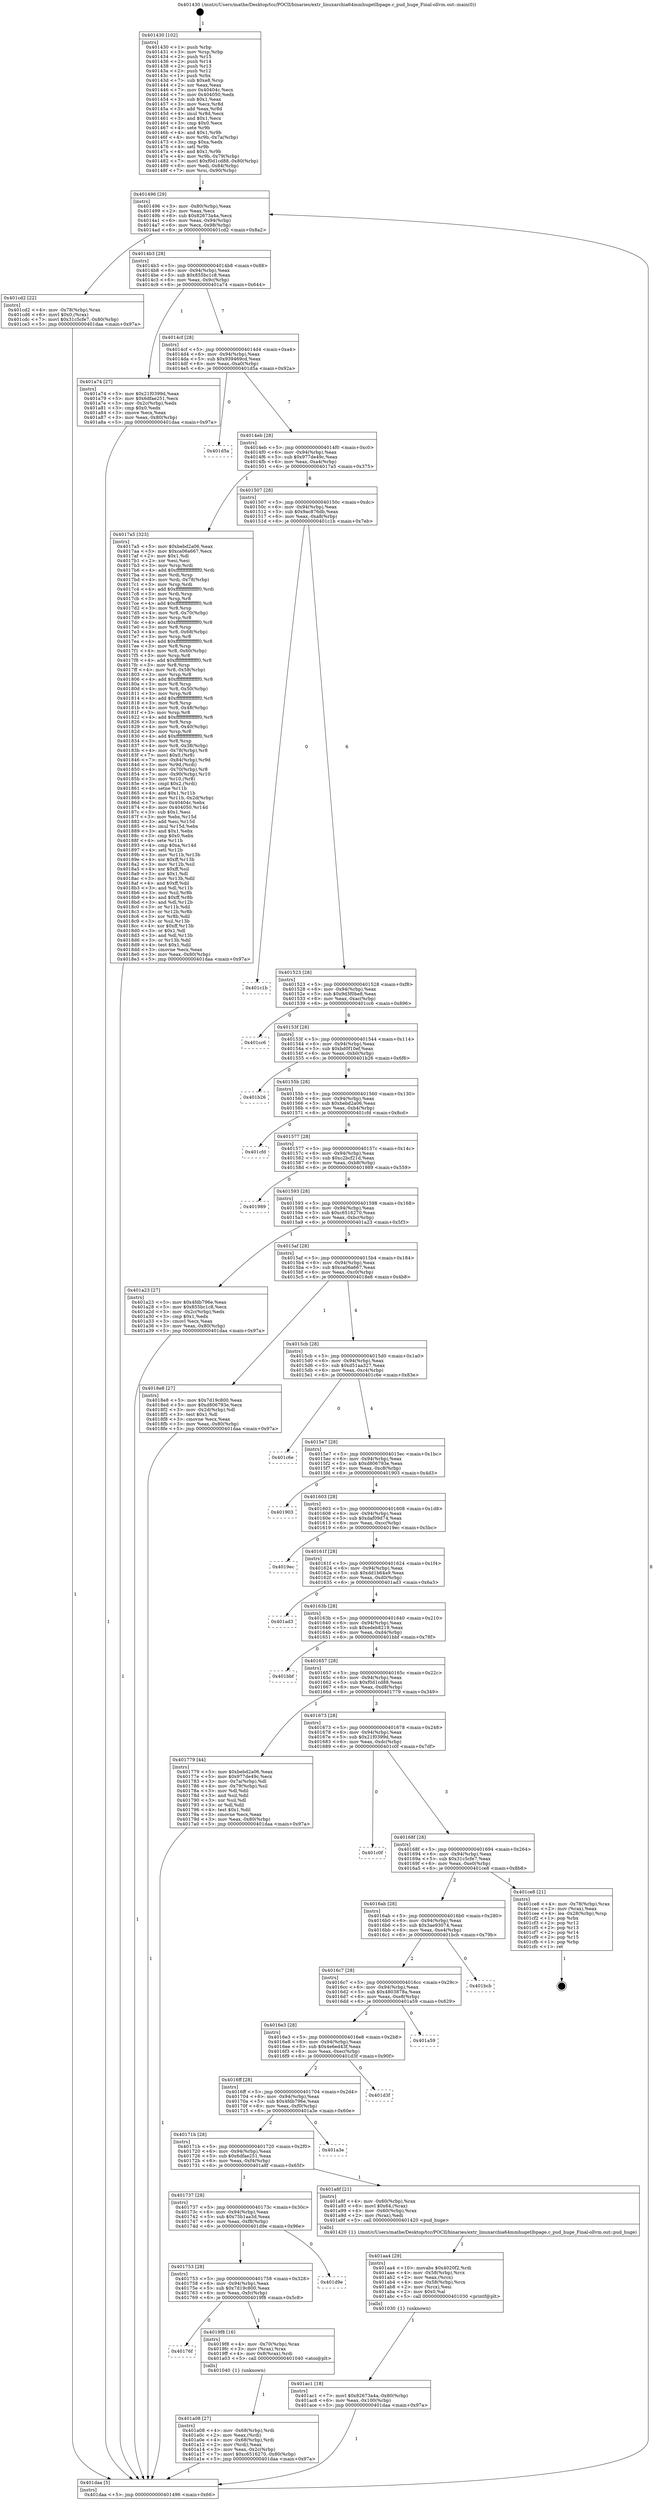 digraph "0x401430" {
  label = "0x401430 (/mnt/c/Users/mathe/Desktop/tcc/POCII/binaries/extr_linuxarchia64mmhugetlbpage.c_pud_huge_Final-ollvm.out::main(0))"
  labelloc = "t"
  node[shape=record]

  Entry [label="",width=0.3,height=0.3,shape=circle,fillcolor=black,style=filled]
  "0x401496" [label="{
     0x401496 [29]\l
     | [instrs]\l
     &nbsp;&nbsp;0x401496 \<+3\>: mov -0x80(%rbp),%eax\l
     &nbsp;&nbsp;0x401499 \<+2\>: mov %eax,%ecx\l
     &nbsp;&nbsp;0x40149b \<+6\>: sub $0x82673a4a,%ecx\l
     &nbsp;&nbsp;0x4014a1 \<+6\>: mov %eax,-0x94(%rbp)\l
     &nbsp;&nbsp;0x4014a7 \<+6\>: mov %ecx,-0x98(%rbp)\l
     &nbsp;&nbsp;0x4014ad \<+6\>: je 0000000000401cd2 \<main+0x8a2\>\l
  }"]
  "0x401cd2" [label="{
     0x401cd2 [22]\l
     | [instrs]\l
     &nbsp;&nbsp;0x401cd2 \<+4\>: mov -0x78(%rbp),%rax\l
     &nbsp;&nbsp;0x401cd6 \<+6\>: movl $0x0,(%rax)\l
     &nbsp;&nbsp;0x401cdc \<+7\>: movl $0x31c5cfe7,-0x80(%rbp)\l
     &nbsp;&nbsp;0x401ce3 \<+5\>: jmp 0000000000401daa \<main+0x97a\>\l
  }"]
  "0x4014b3" [label="{
     0x4014b3 [28]\l
     | [instrs]\l
     &nbsp;&nbsp;0x4014b3 \<+5\>: jmp 00000000004014b8 \<main+0x88\>\l
     &nbsp;&nbsp;0x4014b8 \<+6\>: mov -0x94(%rbp),%eax\l
     &nbsp;&nbsp;0x4014be \<+5\>: sub $0x855bc1c8,%eax\l
     &nbsp;&nbsp;0x4014c3 \<+6\>: mov %eax,-0x9c(%rbp)\l
     &nbsp;&nbsp;0x4014c9 \<+6\>: je 0000000000401a74 \<main+0x644\>\l
  }"]
  Exit [label="",width=0.3,height=0.3,shape=circle,fillcolor=black,style=filled,peripheries=2]
  "0x401a74" [label="{
     0x401a74 [27]\l
     | [instrs]\l
     &nbsp;&nbsp;0x401a74 \<+5\>: mov $0x21f0399d,%eax\l
     &nbsp;&nbsp;0x401a79 \<+5\>: mov $0x6dfae251,%ecx\l
     &nbsp;&nbsp;0x401a7e \<+3\>: mov -0x2c(%rbp),%edx\l
     &nbsp;&nbsp;0x401a81 \<+3\>: cmp $0x0,%edx\l
     &nbsp;&nbsp;0x401a84 \<+3\>: cmove %ecx,%eax\l
     &nbsp;&nbsp;0x401a87 \<+3\>: mov %eax,-0x80(%rbp)\l
     &nbsp;&nbsp;0x401a8a \<+5\>: jmp 0000000000401daa \<main+0x97a\>\l
  }"]
  "0x4014cf" [label="{
     0x4014cf [28]\l
     | [instrs]\l
     &nbsp;&nbsp;0x4014cf \<+5\>: jmp 00000000004014d4 \<main+0xa4\>\l
     &nbsp;&nbsp;0x4014d4 \<+6\>: mov -0x94(%rbp),%eax\l
     &nbsp;&nbsp;0x4014da \<+5\>: sub $0x939469cd,%eax\l
     &nbsp;&nbsp;0x4014df \<+6\>: mov %eax,-0xa0(%rbp)\l
     &nbsp;&nbsp;0x4014e5 \<+6\>: je 0000000000401d5a \<main+0x92a\>\l
  }"]
  "0x401ac1" [label="{
     0x401ac1 [18]\l
     | [instrs]\l
     &nbsp;&nbsp;0x401ac1 \<+7\>: movl $0x82673a4a,-0x80(%rbp)\l
     &nbsp;&nbsp;0x401ac8 \<+6\>: mov %eax,-0x100(%rbp)\l
     &nbsp;&nbsp;0x401ace \<+5\>: jmp 0000000000401daa \<main+0x97a\>\l
  }"]
  "0x401d5a" [label="{
     0x401d5a\l
  }", style=dashed]
  "0x4014eb" [label="{
     0x4014eb [28]\l
     | [instrs]\l
     &nbsp;&nbsp;0x4014eb \<+5\>: jmp 00000000004014f0 \<main+0xc0\>\l
     &nbsp;&nbsp;0x4014f0 \<+6\>: mov -0x94(%rbp),%eax\l
     &nbsp;&nbsp;0x4014f6 \<+5\>: sub $0x977de49c,%eax\l
     &nbsp;&nbsp;0x4014fb \<+6\>: mov %eax,-0xa4(%rbp)\l
     &nbsp;&nbsp;0x401501 \<+6\>: je 00000000004017a5 \<main+0x375\>\l
  }"]
  "0x401aa4" [label="{
     0x401aa4 [29]\l
     | [instrs]\l
     &nbsp;&nbsp;0x401aa4 \<+10\>: movabs $0x4020f2,%rdi\l
     &nbsp;&nbsp;0x401aae \<+4\>: mov -0x58(%rbp),%rcx\l
     &nbsp;&nbsp;0x401ab2 \<+2\>: mov %eax,(%rcx)\l
     &nbsp;&nbsp;0x401ab4 \<+4\>: mov -0x58(%rbp),%rcx\l
     &nbsp;&nbsp;0x401ab8 \<+2\>: mov (%rcx),%esi\l
     &nbsp;&nbsp;0x401aba \<+2\>: mov $0x0,%al\l
     &nbsp;&nbsp;0x401abc \<+5\>: call 0000000000401030 \<printf@plt\>\l
     | [calls]\l
     &nbsp;&nbsp;0x401030 \{1\} (unknown)\l
  }"]
  "0x4017a5" [label="{
     0x4017a5 [323]\l
     | [instrs]\l
     &nbsp;&nbsp;0x4017a5 \<+5\>: mov $0xbebd2a06,%eax\l
     &nbsp;&nbsp;0x4017aa \<+5\>: mov $0xca06a667,%ecx\l
     &nbsp;&nbsp;0x4017af \<+2\>: mov $0x1,%dl\l
     &nbsp;&nbsp;0x4017b1 \<+2\>: xor %esi,%esi\l
     &nbsp;&nbsp;0x4017b3 \<+3\>: mov %rsp,%rdi\l
     &nbsp;&nbsp;0x4017b6 \<+4\>: add $0xfffffffffffffff0,%rdi\l
     &nbsp;&nbsp;0x4017ba \<+3\>: mov %rdi,%rsp\l
     &nbsp;&nbsp;0x4017bd \<+4\>: mov %rdi,-0x78(%rbp)\l
     &nbsp;&nbsp;0x4017c1 \<+3\>: mov %rsp,%rdi\l
     &nbsp;&nbsp;0x4017c4 \<+4\>: add $0xfffffffffffffff0,%rdi\l
     &nbsp;&nbsp;0x4017c8 \<+3\>: mov %rdi,%rsp\l
     &nbsp;&nbsp;0x4017cb \<+3\>: mov %rsp,%r8\l
     &nbsp;&nbsp;0x4017ce \<+4\>: add $0xfffffffffffffff0,%r8\l
     &nbsp;&nbsp;0x4017d2 \<+3\>: mov %r8,%rsp\l
     &nbsp;&nbsp;0x4017d5 \<+4\>: mov %r8,-0x70(%rbp)\l
     &nbsp;&nbsp;0x4017d9 \<+3\>: mov %rsp,%r8\l
     &nbsp;&nbsp;0x4017dc \<+4\>: add $0xfffffffffffffff0,%r8\l
     &nbsp;&nbsp;0x4017e0 \<+3\>: mov %r8,%rsp\l
     &nbsp;&nbsp;0x4017e3 \<+4\>: mov %r8,-0x68(%rbp)\l
     &nbsp;&nbsp;0x4017e7 \<+3\>: mov %rsp,%r8\l
     &nbsp;&nbsp;0x4017ea \<+4\>: add $0xfffffffffffffff0,%r8\l
     &nbsp;&nbsp;0x4017ee \<+3\>: mov %r8,%rsp\l
     &nbsp;&nbsp;0x4017f1 \<+4\>: mov %r8,-0x60(%rbp)\l
     &nbsp;&nbsp;0x4017f5 \<+3\>: mov %rsp,%r8\l
     &nbsp;&nbsp;0x4017f8 \<+4\>: add $0xfffffffffffffff0,%r8\l
     &nbsp;&nbsp;0x4017fc \<+3\>: mov %r8,%rsp\l
     &nbsp;&nbsp;0x4017ff \<+4\>: mov %r8,-0x58(%rbp)\l
     &nbsp;&nbsp;0x401803 \<+3\>: mov %rsp,%r8\l
     &nbsp;&nbsp;0x401806 \<+4\>: add $0xfffffffffffffff0,%r8\l
     &nbsp;&nbsp;0x40180a \<+3\>: mov %r8,%rsp\l
     &nbsp;&nbsp;0x40180d \<+4\>: mov %r8,-0x50(%rbp)\l
     &nbsp;&nbsp;0x401811 \<+3\>: mov %rsp,%r8\l
     &nbsp;&nbsp;0x401814 \<+4\>: add $0xfffffffffffffff0,%r8\l
     &nbsp;&nbsp;0x401818 \<+3\>: mov %r8,%rsp\l
     &nbsp;&nbsp;0x40181b \<+4\>: mov %r8,-0x48(%rbp)\l
     &nbsp;&nbsp;0x40181f \<+3\>: mov %rsp,%r8\l
     &nbsp;&nbsp;0x401822 \<+4\>: add $0xfffffffffffffff0,%r8\l
     &nbsp;&nbsp;0x401826 \<+3\>: mov %r8,%rsp\l
     &nbsp;&nbsp;0x401829 \<+4\>: mov %r8,-0x40(%rbp)\l
     &nbsp;&nbsp;0x40182d \<+3\>: mov %rsp,%r8\l
     &nbsp;&nbsp;0x401830 \<+4\>: add $0xfffffffffffffff0,%r8\l
     &nbsp;&nbsp;0x401834 \<+3\>: mov %r8,%rsp\l
     &nbsp;&nbsp;0x401837 \<+4\>: mov %r8,-0x38(%rbp)\l
     &nbsp;&nbsp;0x40183b \<+4\>: mov -0x78(%rbp),%r8\l
     &nbsp;&nbsp;0x40183f \<+7\>: movl $0x0,(%r8)\l
     &nbsp;&nbsp;0x401846 \<+7\>: mov -0x84(%rbp),%r9d\l
     &nbsp;&nbsp;0x40184d \<+3\>: mov %r9d,(%rdi)\l
     &nbsp;&nbsp;0x401850 \<+4\>: mov -0x70(%rbp),%r8\l
     &nbsp;&nbsp;0x401854 \<+7\>: mov -0x90(%rbp),%r10\l
     &nbsp;&nbsp;0x40185b \<+3\>: mov %r10,(%r8)\l
     &nbsp;&nbsp;0x40185e \<+3\>: cmpl $0x2,(%rdi)\l
     &nbsp;&nbsp;0x401861 \<+4\>: setne %r11b\l
     &nbsp;&nbsp;0x401865 \<+4\>: and $0x1,%r11b\l
     &nbsp;&nbsp;0x401869 \<+4\>: mov %r11b,-0x2d(%rbp)\l
     &nbsp;&nbsp;0x40186d \<+7\>: mov 0x40404c,%ebx\l
     &nbsp;&nbsp;0x401874 \<+8\>: mov 0x404050,%r14d\l
     &nbsp;&nbsp;0x40187c \<+3\>: sub $0x1,%esi\l
     &nbsp;&nbsp;0x40187f \<+3\>: mov %ebx,%r15d\l
     &nbsp;&nbsp;0x401882 \<+3\>: add %esi,%r15d\l
     &nbsp;&nbsp;0x401885 \<+4\>: imul %r15d,%ebx\l
     &nbsp;&nbsp;0x401889 \<+3\>: and $0x1,%ebx\l
     &nbsp;&nbsp;0x40188c \<+3\>: cmp $0x0,%ebx\l
     &nbsp;&nbsp;0x40188f \<+4\>: sete %r11b\l
     &nbsp;&nbsp;0x401893 \<+4\>: cmp $0xa,%r14d\l
     &nbsp;&nbsp;0x401897 \<+4\>: setl %r12b\l
     &nbsp;&nbsp;0x40189b \<+3\>: mov %r11b,%r13b\l
     &nbsp;&nbsp;0x40189e \<+4\>: xor $0xff,%r13b\l
     &nbsp;&nbsp;0x4018a2 \<+3\>: mov %r12b,%sil\l
     &nbsp;&nbsp;0x4018a5 \<+4\>: xor $0xff,%sil\l
     &nbsp;&nbsp;0x4018a9 \<+3\>: xor $0x1,%dl\l
     &nbsp;&nbsp;0x4018ac \<+3\>: mov %r13b,%dil\l
     &nbsp;&nbsp;0x4018af \<+4\>: and $0xff,%dil\l
     &nbsp;&nbsp;0x4018b3 \<+3\>: and %dl,%r11b\l
     &nbsp;&nbsp;0x4018b6 \<+3\>: mov %sil,%r8b\l
     &nbsp;&nbsp;0x4018b9 \<+4\>: and $0xff,%r8b\l
     &nbsp;&nbsp;0x4018bd \<+3\>: and %dl,%r12b\l
     &nbsp;&nbsp;0x4018c0 \<+3\>: or %r11b,%dil\l
     &nbsp;&nbsp;0x4018c3 \<+3\>: or %r12b,%r8b\l
     &nbsp;&nbsp;0x4018c6 \<+3\>: xor %r8b,%dil\l
     &nbsp;&nbsp;0x4018c9 \<+3\>: or %sil,%r13b\l
     &nbsp;&nbsp;0x4018cc \<+4\>: xor $0xff,%r13b\l
     &nbsp;&nbsp;0x4018d0 \<+3\>: or $0x1,%dl\l
     &nbsp;&nbsp;0x4018d3 \<+3\>: and %dl,%r13b\l
     &nbsp;&nbsp;0x4018d6 \<+3\>: or %r13b,%dil\l
     &nbsp;&nbsp;0x4018d9 \<+4\>: test $0x1,%dil\l
     &nbsp;&nbsp;0x4018dd \<+3\>: cmovne %ecx,%eax\l
     &nbsp;&nbsp;0x4018e0 \<+3\>: mov %eax,-0x80(%rbp)\l
     &nbsp;&nbsp;0x4018e3 \<+5\>: jmp 0000000000401daa \<main+0x97a\>\l
  }"]
  "0x401507" [label="{
     0x401507 [28]\l
     | [instrs]\l
     &nbsp;&nbsp;0x401507 \<+5\>: jmp 000000000040150c \<main+0xdc\>\l
     &nbsp;&nbsp;0x40150c \<+6\>: mov -0x94(%rbp),%eax\l
     &nbsp;&nbsp;0x401512 \<+5\>: sub $0x9ac876db,%eax\l
     &nbsp;&nbsp;0x401517 \<+6\>: mov %eax,-0xa8(%rbp)\l
     &nbsp;&nbsp;0x40151d \<+6\>: je 0000000000401c1b \<main+0x7eb\>\l
  }"]
  "0x401a08" [label="{
     0x401a08 [27]\l
     | [instrs]\l
     &nbsp;&nbsp;0x401a08 \<+4\>: mov -0x68(%rbp),%rdi\l
     &nbsp;&nbsp;0x401a0c \<+2\>: mov %eax,(%rdi)\l
     &nbsp;&nbsp;0x401a0e \<+4\>: mov -0x68(%rbp),%rdi\l
     &nbsp;&nbsp;0x401a12 \<+2\>: mov (%rdi),%eax\l
     &nbsp;&nbsp;0x401a14 \<+3\>: mov %eax,-0x2c(%rbp)\l
     &nbsp;&nbsp;0x401a17 \<+7\>: movl $0xc6516270,-0x80(%rbp)\l
     &nbsp;&nbsp;0x401a1e \<+5\>: jmp 0000000000401daa \<main+0x97a\>\l
  }"]
  "0x401c1b" [label="{
     0x401c1b\l
  }", style=dashed]
  "0x401523" [label="{
     0x401523 [28]\l
     | [instrs]\l
     &nbsp;&nbsp;0x401523 \<+5\>: jmp 0000000000401528 \<main+0xf8\>\l
     &nbsp;&nbsp;0x401528 \<+6\>: mov -0x94(%rbp),%eax\l
     &nbsp;&nbsp;0x40152e \<+5\>: sub $0x9d3f0be8,%eax\l
     &nbsp;&nbsp;0x401533 \<+6\>: mov %eax,-0xac(%rbp)\l
     &nbsp;&nbsp;0x401539 \<+6\>: je 0000000000401cc6 \<main+0x896\>\l
  }"]
  "0x40176f" [label="{
     0x40176f\l
  }", style=dashed]
  "0x401cc6" [label="{
     0x401cc6\l
  }", style=dashed]
  "0x40153f" [label="{
     0x40153f [28]\l
     | [instrs]\l
     &nbsp;&nbsp;0x40153f \<+5\>: jmp 0000000000401544 \<main+0x114\>\l
     &nbsp;&nbsp;0x401544 \<+6\>: mov -0x94(%rbp),%eax\l
     &nbsp;&nbsp;0x40154a \<+5\>: sub $0xbd0f10ef,%eax\l
     &nbsp;&nbsp;0x40154f \<+6\>: mov %eax,-0xb0(%rbp)\l
     &nbsp;&nbsp;0x401555 \<+6\>: je 0000000000401b26 \<main+0x6f6\>\l
  }"]
  "0x4019f8" [label="{
     0x4019f8 [16]\l
     | [instrs]\l
     &nbsp;&nbsp;0x4019f8 \<+4\>: mov -0x70(%rbp),%rax\l
     &nbsp;&nbsp;0x4019fc \<+3\>: mov (%rax),%rax\l
     &nbsp;&nbsp;0x4019ff \<+4\>: mov 0x8(%rax),%rdi\l
     &nbsp;&nbsp;0x401a03 \<+5\>: call 0000000000401040 \<atoi@plt\>\l
     | [calls]\l
     &nbsp;&nbsp;0x401040 \{1\} (unknown)\l
  }"]
  "0x401b26" [label="{
     0x401b26\l
  }", style=dashed]
  "0x40155b" [label="{
     0x40155b [28]\l
     | [instrs]\l
     &nbsp;&nbsp;0x40155b \<+5\>: jmp 0000000000401560 \<main+0x130\>\l
     &nbsp;&nbsp;0x401560 \<+6\>: mov -0x94(%rbp),%eax\l
     &nbsp;&nbsp;0x401566 \<+5\>: sub $0xbebd2a06,%eax\l
     &nbsp;&nbsp;0x40156b \<+6\>: mov %eax,-0xb4(%rbp)\l
     &nbsp;&nbsp;0x401571 \<+6\>: je 0000000000401cfd \<main+0x8cd\>\l
  }"]
  "0x401753" [label="{
     0x401753 [28]\l
     | [instrs]\l
     &nbsp;&nbsp;0x401753 \<+5\>: jmp 0000000000401758 \<main+0x328\>\l
     &nbsp;&nbsp;0x401758 \<+6\>: mov -0x94(%rbp),%eax\l
     &nbsp;&nbsp;0x40175e \<+5\>: sub $0x7d19c800,%eax\l
     &nbsp;&nbsp;0x401763 \<+6\>: mov %eax,-0xfc(%rbp)\l
     &nbsp;&nbsp;0x401769 \<+6\>: je 00000000004019f8 \<main+0x5c8\>\l
  }"]
  "0x401cfd" [label="{
     0x401cfd\l
  }", style=dashed]
  "0x401577" [label="{
     0x401577 [28]\l
     | [instrs]\l
     &nbsp;&nbsp;0x401577 \<+5\>: jmp 000000000040157c \<main+0x14c\>\l
     &nbsp;&nbsp;0x40157c \<+6\>: mov -0x94(%rbp),%eax\l
     &nbsp;&nbsp;0x401582 \<+5\>: sub $0xc2bcf21d,%eax\l
     &nbsp;&nbsp;0x401587 \<+6\>: mov %eax,-0xb8(%rbp)\l
     &nbsp;&nbsp;0x40158d \<+6\>: je 0000000000401989 \<main+0x559\>\l
  }"]
  "0x401d9e" [label="{
     0x401d9e\l
  }", style=dashed]
  "0x401989" [label="{
     0x401989\l
  }", style=dashed]
  "0x401593" [label="{
     0x401593 [28]\l
     | [instrs]\l
     &nbsp;&nbsp;0x401593 \<+5\>: jmp 0000000000401598 \<main+0x168\>\l
     &nbsp;&nbsp;0x401598 \<+6\>: mov -0x94(%rbp),%eax\l
     &nbsp;&nbsp;0x40159e \<+5\>: sub $0xc6516270,%eax\l
     &nbsp;&nbsp;0x4015a3 \<+6\>: mov %eax,-0xbc(%rbp)\l
     &nbsp;&nbsp;0x4015a9 \<+6\>: je 0000000000401a23 \<main+0x5f3\>\l
  }"]
  "0x401737" [label="{
     0x401737 [28]\l
     | [instrs]\l
     &nbsp;&nbsp;0x401737 \<+5\>: jmp 000000000040173c \<main+0x30c\>\l
     &nbsp;&nbsp;0x40173c \<+6\>: mov -0x94(%rbp),%eax\l
     &nbsp;&nbsp;0x401742 \<+5\>: sub $0x75b1aa3d,%eax\l
     &nbsp;&nbsp;0x401747 \<+6\>: mov %eax,-0xf8(%rbp)\l
     &nbsp;&nbsp;0x40174d \<+6\>: je 0000000000401d9e \<main+0x96e\>\l
  }"]
  "0x401a23" [label="{
     0x401a23 [27]\l
     | [instrs]\l
     &nbsp;&nbsp;0x401a23 \<+5\>: mov $0x4fdb796e,%eax\l
     &nbsp;&nbsp;0x401a28 \<+5\>: mov $0x855bc1c8,%ecx\l
     &nbsp;&nbsp;0x401a2d \<+3\>: mov -0x2c(%rbp),%edx\l
     &nbsp;&nbsp;0x401a30 \<+3\>: cmp $0x1,%edx\l
     &nbsp;&nbsp;0x401a33 \<+3\>: cmovl %ecx,%eax\l
     &nbsp;&nbsp;0x401a36 \<+3\>: mov %eax,-0x80(%rbp)\l
     &nbsp;&nbsp;0x401a39 \<+5\>: jmp 0000000000401daa \<main+0x97a\>\l
  }"]
  "0x4015af" [label="{
     0x4015af [28]\l
     | [instrs]\l
     &nbsp;&nbsp;0x4015af \<+5\>: jmp 00000000004015b4 \<main+0x184\>\l
     &nbsp;&nbsp;0x4015b4 \<+6\>: mov -0x94(%rbp),%eax\l
     &nbsp;&nbsp;0x4015ba \<+5\>: sub $0xca06a667,%eax\l
     &nbsp;&nbsp;0x4015bf \<+6\>: mov %eax,-0xc0(%rbp)\l
     &nbsp;&nbsp;0x4015c5 \<+6\>: je 00000000004018e8 \<main+0x4b8\>\l
  }"]
  "0x401a8f" [label="{
     0x401a8f [21]\l
     | [instrs]\l
     &nbsp;&nbsp;0x401a8f \<+4\>: mov -0x60(%rbp),%rax\l
     &nbsp;&nbsp;0x401a93 \<+6\>: movl $0x64,(%rax)\l
     &nbsp;&nbsp;0x401a99 \<+4\>: mov -0x60(%rbp),%rax\l
     &nbsp;&nbsp;0x401a9d \<+2\>: mov (%rax),%edi\l
     &nbsp;&nbsp;0x401a9f \<+5\>: call 0000000000401420 \<pud_huge\>\l
     | [calls]\l
     &nbsp;&nbsp;0x401420 \{1\} (/mnt/c/Users/mathe/Desktop/tcc/POCII/binaries/extr_linuxarchia64mmhugetlbpage.c_pud_huge_Final-ollvm.out::pud_huge)\l
  }"]
  "0x4018e8" [label="{
     0x4018e8 [27]\l
     | [instrs]\l
     &nbsp;&nbsp;0x4018e8 \<+5\>: mov $0x7d19c800,%eax\l
     &nbsp;&nbsp;0x4018ed \<+5\>: mov $0xd806793e,%ecx\l
     &nbsp;&nbsp;0x4018f2 \<+3\>: mov -0x2d(%rbp),%dl\l
     &nbsp;&nbsp;0x4018f5 \<+3\>: test $0x1,%dl\l
     &nbsp;&nbsp;0x4018f8 \<+3\>: cmovne %ecx,%eax\l
     &nbsp;&nbsp;0x4018fb \<+3\>: mov %eax,-0x80(%rbp)\l
     &nbsp;&nbsp;0x4018fe \<+5\>: jmp 0000000000401daa \<main+0x97a\>\l
  }"]
  "0x4015cb" [label="{
     0x4015cb [28]\l
     | [instrs]\l
     &nbsp;&nbsp;0x4015cb \<+5\>: jmp 00000000004015d0 \<main+0x1a0\>\l
     &nbsp;&nbsp;0x4015d0 \<+6\>: mov -0x94(%rbp),%eax\l
     &nbsp;&nbsp;0x4015d6 \<+5\>: sub $0xd51aa327,%eax\l
     &nbsp;&nbsp;0x4015db \<+6\>: mov %eax,-0xc4(%rbp)\l
     &nbsp;&nbsp;0x4015e1 \<+6\>: je 0000000000401c6e \<main+0x83e\>\l
  }"]
  "0x40171b" [label="{
     0x40171b [28]\l
     | [instrs]\l
     &nbsp;&nbsp;0x40171b \<+5\>: jmp 0000000000401720 \<main+0x2f0\>\l
     &nbsp;&nbsp;0x401720 \<+6\>: mov -0x94(%rbp),%eax\l
     &nbsp;&nbsp;0x401726 \<+5\>: sub $0x6dfae251,%eax\l
     &nbsp;&nbsp;0x40172b \<+6\>: mov %eax,-0xf4(%rbp)\l
     &nbsp;&nbsp;0x401731 \<+6\>: je 0000000000401a8f \<main+0x65f\>\l
  }"]
  "0x401c6e" [label="{
     0x401c6e\l
  }", style=dashed]
  "0x4015e7" [label="{
     0x4015e7 [28]\l
     | [instrs]\l
     &nbsp;&nbsp;0x4015e7 \<+5\>: jmp 00000000004015ec \<main+0x1bc\>\l
     &nbsp;&nbsp;0x4015ec \<+6\>: mov -0x94(%rbp),%eax\l
     &nbsp;&nbsp;0x4015f2 \<+5\>: sub $0xd806793e,%eax\l
     &nbsp;&nbsp;0x4015f7 \<+6\>: mov %eax,-0xc8(%rbp)\l
     &nbsp;&nbsp;0x4015fd \<+6\>: je 0000000000401903 \<main+0x4d3\>\l
  }"]
  "0x401a3e" [label="{
     0x401a3e\l
  }", style=dashed]
  "0x401903" [label="{
     0x401903\l
  }", style=dashed]
  "0x401603" [label="{
     0x401603 [28]\l
     | [instrs]\l
     &nbsp;&nbsp;0x401603 \<+5\>: jmp 0000000000401608 \<main+0x1d8\>\l
     &nbsp;&nbsp;0x401608 \<+6\>: mov -0x94(%rbp),%eax\l
     &nbsp;&nbsp;0x40160e \<+5\>: sub $0xdaf09d74,%eax\l
     &nbsp;&nbsp;0x401613 \<+6\>: mov %eax,-0xcc(%rbp)\l
     &nbsp;&nbsp;0x401619 \<+6\>: je 00000000004019ec \<main+0x5bc\>\l
  }"]
  "0x4016ff" [label="{
     0x4016ff [28]\l
     | [instrs]\l
     &nbsp;&nbsp;0x4016ff \<+5\>: jmp 0000000000401704 \<main+0x2d4\>\l
     &nbsp;&nbsp;0x401704 \<+6\>: mov -0x94(%rbp),%eax\l
     &nbsp;&nbsp;0x40170a \<+5\>: sub $0x4fdb796e,%eax\l
     &nbsp;&nbsp;0x40170f \<+6\>: mov %eax,-0xf0(%rbp)\l
     &nbsp;&nbsp;0x401715 \<+6\>: je 0000000000401a3e \<main+0x60e\>\l
  }"]
  "0x4019ec" [label="{
     0x4019ec\l
  }", style=dashed]
  "0x40161f" [label="{
     0x40161f [28]\l
     | [instrs]\l
     &nbsp;&nbsp;0x40161f \<+5\>: jmp 0000000000401624 \<main+0x1f4\>\l
     &nbsp;&nbsp;0x401624 \<+6\>: mov -0x94(%rbp),%eax\l
     &nbsp;&nbsp;0x40162a \<+5\>: sub $0xdd1b64a9,%eax\l
     &nbsp;&nbsp;0x40162f \<+6\>: mov %eax,-0xd0(%rbp)\l
     &nbsp;&nbsp;0x401635 \<+6\>: je 0000000000401ad3 \<main+0x6a3\>\l
  }"]
  "0x401d3f" [label="{
     0x401d3f\l
  }", style=dashed]
  "0x401ad3" [label="{
     0x401ad3\l
  }", style=dashed]
  "0x40163b" [label="{
     0x40163b [28]\l
     | [instrs]\l
     &nbsp;&nbsp;0x40163b \<+5\>: jmp 0000000000401640 \<main+0x210\>\l
     &nbsp;&nbsp;0x401640 \<+6\>: mov -0x94(%rbp),%eax\l
     &nbsp;&nbsp;0x401646 \<+5\>: sub $0xedeb8219,%eax\l
     &nbsp;&nbsp;0x40164b \<+6\>: mov %eax,-0xd4(%rbp)\l
     &nbsp;&nbsp;0x401651 \<+6\>: je 0000000000401bbf \<main+0x78f\>\l
  }"]
  "0x4016e3" [label="{
     0x4016e3 [28]\l
     | [instrs]\l
     &nbsp;&nbsp;0x4016e3 \<+5\>: jmp 00000000004016e8 \<main+0x2b8\>\l
     &nbsp;&nbsp;0x4016e8 \<+6\>: mov -0x94(%rbp),%eax\l
     &nbsp;&nbsp;0x4016ee \<+5\>: sub $0x4e6ed43f,%eax\l
     &nbsp;&nbsp;0x4016f3 \<+6\>: mov %eax,-0xec(%rbp)\l
     &nbsp;&nbsp;0x4016f9 \<+6\>: je 0000000000401d3f \<main+0x90f\>\l
  }"]
  "0x401bbf" [label="{
     0x401bbf\l
  }", style=dashed]
  "0x401657" [label="{
     0x401657 [28]\l
     | [instrs]\l
     &nbsp;&nbsp;0x401657 \<+5\>: jmp 000000000040165c \<main+0x22c\>\l
     &nbsp;&nbsp;0x40165c \<+6\>: mov -0x94(%rbp),%eax\l
     &nbsp;&nbsp;0x401662 \<+5\>: sub $0xf0d1cd88,%eax\l
     &nbsp;&nbsp;0x401667 \<+6\>: mov %eax,-0xd8(%rbp)\l
     &nbsp;&nbsp;0x40166d \<+6\>: je 0000000000401779 \<main+0x349\>\l
  }"]
  "0x401a59" [label="{
     0x401a59\l
  }", style=dashed]
  "0x401779" [label="{
     0x401779 [44]\l
     | [instrs]\l
     &nbsp;&nbsp;0x401779 \<+5\>: mov $0xbebd2a06,%eax\l
     &nbsp;&nbsp;0x40177e \<+5\>: mov $0x977de49c,%ecx\l
     &nbsp;&nbsp;0x401783 \<+3\>: mov -0x7a(%rbp),%dl\l
     &nbsp;&nbsp;0x401786 \<+4\>: mov -0x79(%rbp),%sil\l
     &nbsp;&nbsp;0x40178a \<+3\>: mov %dl,%dil\l
     &nbsp;&nbsp;0x40178d \<+3\>: and %sil,%dil\l
     &nbsp;&nbsp;0x401790 \<+3\>: xor %sil,%dl\l
     &nbsp;&nbsp;0x401793 \<+3\>: or %dl,%dil\l
     &nbsp;&nbsp;0x401796 \<+4\>: test $0x1,%dil\l
     &nbsp;&nbsp;0x40179a \<+3\>: cmovne %ecx,%eax\l
     &nbsp;&nbsp;0x40179d \<+3\>: mov %eax,-0x80(%rbp)\l
     &nbsp;&nbsp;0x4017a0 \<+5\>: jmp 0000000000401daa \<main+0x97a\>\l
  }"]
  "0x401673" [label="{
     0x401673 [28]\l
     | [instrs]\l
     &nbsp;&nbsp;0x401673 \<+5\>: jmp 0000000000401678 \<main+0x248\>\l
     &nbsp;&nbsp;0x401678 \<+6\>: mov -0x94(%rbp),%eax\l
     &nbsp;&nbsp;0x40167e \<+5\>: sub $0x21f0399d,%eax\l
     &nbsp;&nbsp;0x401683 \<+6\>: mov %eax,-0xdc(%rbp)\l
     &nbsp;&nbsp;0x401689 \<+6\>: je 0000000000401c0f \<main+0x7df\>\l
  }"]
  "0x401daa" [label="{
     0x401daa [5]\l
     | [instrs]\l
     &nbsp;&nbsp;0x401daa \<+5\>: jmp 0000000000401496 \<main+0x66\>\l
  }"]
  "0x401430" [label="{
     0x401430 [102]\l
     | [instrs]\l
     &nbsp;&nbsp;0x401430 \<+1\>: push %rbp\l
     &nbsp;&nbsp;0x401431 \<+3\>: mov %rsp,%rbp\l
     &nbsp;&nbsp;0x401434 \<+2\>: push %r15\l
     &nbsp;&nbsp;0x401436 \<+2\>: push %r14\l
     &nbsp;&nbsp;0x401438 \<+2\>: push %r13\l
     &nbsp;&nbsp;0x40143a \<+2\>: push %r12\l
     &nbsp;&nbsp;0x40143c \<+1\>: push %rbx\l
     &nbsp;&nbsp;0x40143d \<+7\>: sub $0xe8,%rsp\l
     &nbsp;&nbsp;0x401444 \<+2\>: xor %eax,%eax\l
     &nbsp;&nbsp;0x401446 \<+7\>: mov 0x40404c,%ecx\l
     &nbsp;&nbsp;0x40144d \<+7\>: mov 0x404050,%edx\l
     &nbsp;&nbsp;0x401454 \<+3\>: sub $0x1,%eax\l
     &nbsp;&nbsp;0x401457 \<+3\>: mov %ecx,%r8d\l
     &nbsp;&nbsp;0x40145a \<+3\>: add %eax,%r8d\l
     &nbsp;&nbsp;0x40145d \<+4\>: imul %r8d,%ecx\l
     &nbsp;&nbsp;0x401461 \<+3\>: and $0x1,%ecx\l
     &nbsp;&nbsp;0x401464 \<+3\>: cmp $0x0,%ecx\l
     &nbsp;&nbsp;0x401467 \<+4\>: sete %r9b\l
     &nbsp;&nbsp;0x40146b \<+4\>: and $0x1,%r9b\l
     &nbsp;&nbsp;0x40146f \<+4\>: mov %r9b,-0x7a(%rbp)\l
     &nbsp;&nbsp;0x401473 \<+3\>: cmp $0xa,%edx\l
     &nbsp;&nbsp;0x401476 \<+4\>: setl %r9b\l
     &nbsp;&nbsp;0x40147a \<+4\>: and $0x1,%r9b\l
     &nbsp;&nbsp;0x40147e \<+4\>: mov %r9b,-0x79(%rbp)\l
     &nbsp;&nbsp;0x401482 \<+7\>: movl $0xf0d1cd88,-0x80(%rbp)\l
     &nbsp;&nbsp;0x401489 \<+6\>: mov %edi,-0x84(%rbp)\l
     &nbsp;&nbsp;0x40148f \<+7\>: mov %rsi,-0x90(%rbp)\l
  }"]
  "0x4016c7" [label="{
     0x4016c7 [28]\l
     | [instrs]\l
     &nbsp;&nbsp;0x4016c7 \<+5\>: jmp 00000000004016cc \<main+0x29c\>\l
     &nbsp;&nbsp;0x4016cc \<+6\>: mov -0x94(%rbp),%eax\l
     &nbsp;&nbsp;0x4016d2 \<+5\>: sub $0x4803878a,%eax\l
     &nbsp;&nbsp;0x4016d7 \<+6\>: mov %eax,-0xe8(%rbp)\l
     &nbsp;&nbsp;0x4016dd \<+6\>: je 0000000000401a59 \<main+0x629\>\l
  }"]
  "0x401bcb" [label="{
     0x401bcb\l
  }", style=dashed]
  "0x401c0f" [label="{
     0x401c0f\l
  }", style=dashed]
  "0x40168f" [label="{
     0x40168f [28]\l
     | [instrs]\l
     &nbsp;&nbsp;0x40168f \<+5\>: jmp 0000000000401694 \<main+0x264\>\l
     &nbsp;&nbsp;0x401694 \<+6\>: mov -0x94(%rbp),%eax\l
     &nbsp;&nbsp;0x40169a \<+5\>: sub $0x31c5cfe7,%eax\l
     &nbsp;&nbsp;0x40169f \<+6\>: mov %eax,-0xe0(%rbp)\l
     &nbsp;&nbsp;0x4016a5 \<+6\>: je 0000000000401ce8 \<main+0x8b8\>\l
  }"]
  "0x4016ab" [label="{
     0x4016ab [28]\l
     | [instrs]\l
     &nbsp;&nbsp;0x4016ab \<+5\>: jmp 00000000004016b0 \<main+0x280\>\l
     &nbsp;&nbsp;0x4016b0 \<+6\>: mov -0x94(%rbp),%eax\l
     &nbsp;&nbsp;0x4016b6 \<+5\>: sub $0x3ae93074,%eax\l
     &nbsp;&nbsp;0x4016bb \<+6\>: mov %eax,-0xe4(%rbp)\l
     &nbsp;&nbsp;0x4016c1 \<+6\>: je 0000000000401bcb \<main+0x79b\>\l
  }"]
  "0x401ce8" [label="{
     0x401ce8 [21]\l
     | [instrs]\l
     &nbsp;&nbsp;0x401ce8 \<+4\>: mov -0x78(%rbp),%rax\l
     &nbsp;&nbsp;0x401cec \<+2\>: mov (%rax),%eax\l
     &nbsp;&nbsp;0x401cee \<+4\>: lea -0x28(%rbp),%rsp\l
     &nbsp;&nbsp;0x401cf2 \<+1\>: pop %rbx\l
     &nbsp;&nbsp;0x401cf3 \<+2\>: pop %r12\l
     &nbsp;&nbsp;0x401cf5 \<+2\>: pop %r13\l
     &nbsp;&nbsp;0x401cf7 \<+2\>: pop %r14\l
     &nbsp;&nbsp;0x401cf9 \<+2\>: pop %r15\l
     &nbsp;&nbsp;0x401cfb \<+1\>: pop %rbp\l
     &nbsp;&nbsp;0x401cfc \<+1\>: ret\l
  }"]
  Entry -> "0x401430" [label=" 1"]
  "0x401496" -> "0x401cd2" [label=" 1"]
  "0x401496" -> "0x4014b3" [label=" 8"]
  "0x401ce8" -> Exit [label=" 1"]
  "0x4014b3" -> "0x401a74" [label=" 1"]
  "0x4014b3" -> "0x4014cf" [label=" 7"]
  "0x401cd2" -> "0x401daa" [label=" 1"]
  "0x4014cf" -> "0x401d5a" [label=" 0"]
  "0x4014cf" -> "0x4014eb" [label=" 7"]
  "0x401ac1" -> "0x401daa" [label=" 1"]
  "0x4014eb" -> "0x4017a5" [label=" 1"]
  "0x4014eb" -> "0x401507" [label=" 6"]
  "0x401aa4" -> "0x401ac1" [label=" 1"]
  "0x401507" -> "0x401c1b" [label=" 0"]
  "0x401507" -> "0x401523" [label=" 6"]
  "0x401a8f" -> "0x401aa4" [label=" 1"]
  "0x401523" -> "0x401cc6" [label=" 0"]
  "0x401523" -> "0x40153f" [label=" 6"]
  "0x401a74" -> "0x401daa" [label=" 1"]
  "0x40153f" -> "0x401b26" [label=" 0"]
  "0x40153f" -> "0x40155b" [label=" 6"]
  "0x401a23" -> "0x401daa" [label=" 1"]
  "0x40155b" -> "0x401cfd" [label=" 0"]
  "0x40155b" -> "0x401577" [label=" 6"]
  "0x4019f8" -> "0x401a08" [label=" 1"]
  "0x401577" -> "0x401989" [label=" 0"]
  "0x401577" -> "0x401593" [label=" 6"]
  "0x401753" -> "0x40176f" [label=" 0"]
  "0x401593" -> "0x401a23" [label=" 1"]
  "0x401593" -> "0x4015af" [label=" 5"]
  "0x401a08" -> "0x401daa" [label=" 1"]
  "0x4015af" -> "0x4018e8" [label=" 1"]
  "0x4015af" -> "0x4015cb" [label=" 4"]
  "0x401737" -> "0x401753" [label=" 1"]
  "0x4015cb" -> "0x401c6e" [label=" 0"]
  "0x4015cb" -> "0x4015e7" [label=" 4"]
  "0x401753" -> "0x4019f8" [label=" 1"]
  "0x4015e7" -> "0x401903" [label=" 0"]
  "0x4015e7" -> "0x401603" [label=" 4"]
  "0x40171b" -> "0x401737" [label=" 1"]
  "0x401603" -> "0x4019ec" [label=" 0"]
  "0x401603" -> "0x40161f" [label=" 4"]
  "0x401737" -> "0x401d9e" [label=" 0"]
  "0x40161f" -> "0x401ad3" [label=" 0"]
  "0x40161f" -> "0x40163b" [label=" 4"]
  "0x4016ff" -> "0x40171b" [label=" 2"]
  "0x40163b" -> "0x401bbf" [label=" 0"]
  "0x40163b" -> "0x401657" [label=" 4"]
  "0x40171b" -> "0x401a8f" [label=" 1"]
  "0x401657" -> "0x401779" [label=" 1"]
  "0x401657" -> "0x401673" [label=" 3"]
  "0x401779" -> "0x401daa" [label=" 1"]
  "0x401430" -> "0x401496" [label=" 1"]
  "0x401daa" -> "0x401496" [label=" 8"]
  "0x4016e3" -> "0x4016ff" [label=" 2"]
  "0x4017a5" -> "0x401daa" [label=" 1"]
  "0x4018e8" -> "0x401daa" [label=" 1"]
  "0x4016ff" -> "0x401a3e" [label=" 0"]
  "0x401673" -> "0x401c0f" [label=" 0"]
  "0x401673" -> "0x40168f" [label=" 3"]
  "0x4016c7" -> "0x4016e3" [label=" 2"]
  "0x40168f" -> "0x401ce8" [label=" 1"]
  "0x40168f" -> "0x4016ab" [label=" 2"]
  "0x4016c7" -> "0x401a59" [label=" 0"]
  "0x4016ab" -> "0x401bcb" [label=" 0"]
  "0x4016ab" -> "0x4016c7" [label=" 2"]
  "0x4016e3" -> "0x401d3f" [label=" 0"]
}
